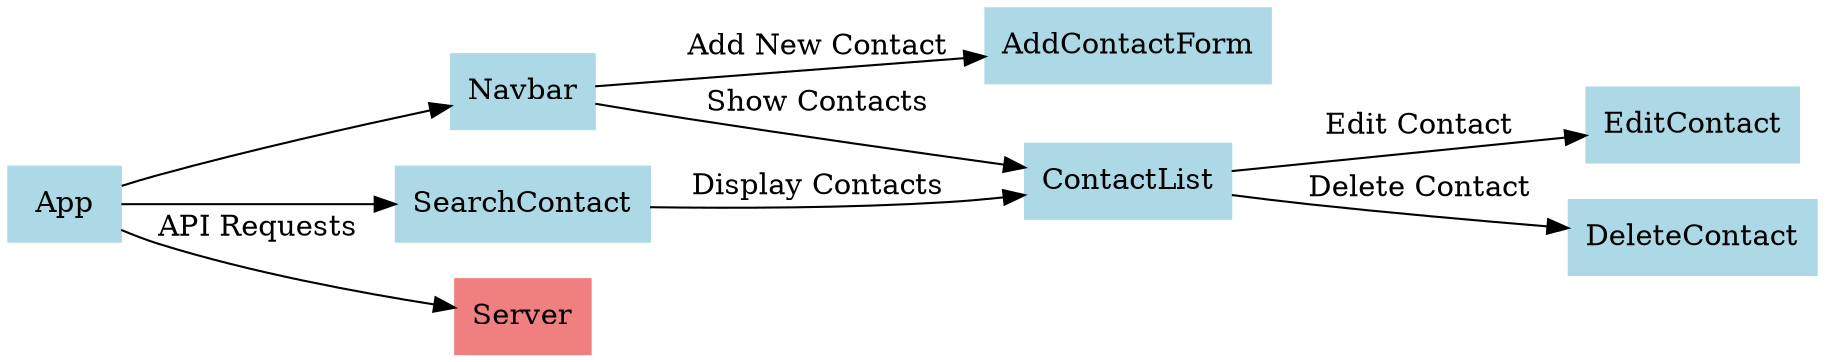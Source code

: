 digraph ContactListAppComponents {
  rankdir=LR;
  node [shape=box, style=filled, color=lightblue];

  // Main Components
  App;
  Navbar;
  SearchContact;
  AddContactForm;
  ContactList;
  EditContact;
  DeleteContact;

  // Server
  Server [shape=box, color=lightcoral, label="Server"];

  // Connections from App
  App -> Navbar;
  App -> SearchContact;

  // Connections from Navbar
  Navbar -> AddContactForm [label="Add New Contact"];
  Navbar -> ContactList [label="Show Contacts"];

  // Connection from SearchContact
  SearchContact -> ContactList [label="Display Contacts"];

  // Connections from ContactList
  ContactList -> EditContact [label="Edit Contact"];
  ContactList -> DeleteContact [label="Delete Contact"];

  // API requests from App to Server
  App -> Server [label="API Requests"];
}
